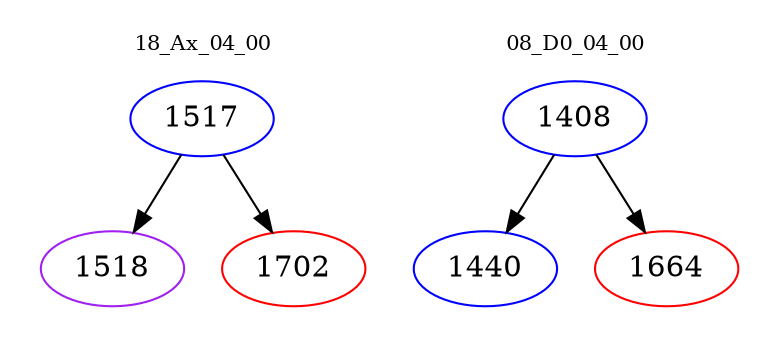 digraph{
subgraph cluster_0 {
color = white
label = "18_Ax_04_00";
fontsize=10;
T0_1517 [label="1517", color="blue"]
T0_1517 -> T0_1518 [color="black"]
T0_1518 [label="1518", color="purple"]
T0_1517 -> T0_1702 [color="black"]
T0_1702 [label="1702", color="red"]
}
subgraph cluster_1 {
color = white
label = "08_D0_04_00";
fontsize=10;
T1_1408 [label="1408", color="blue"]
T1_1408 -> T1_1440 [color="black"]
T1_1440 [label="1440", color="blue"]
T1_1408 -> T1_1664 [color="black"]
T1_1664 [label="1664", color="red"]
}
}
